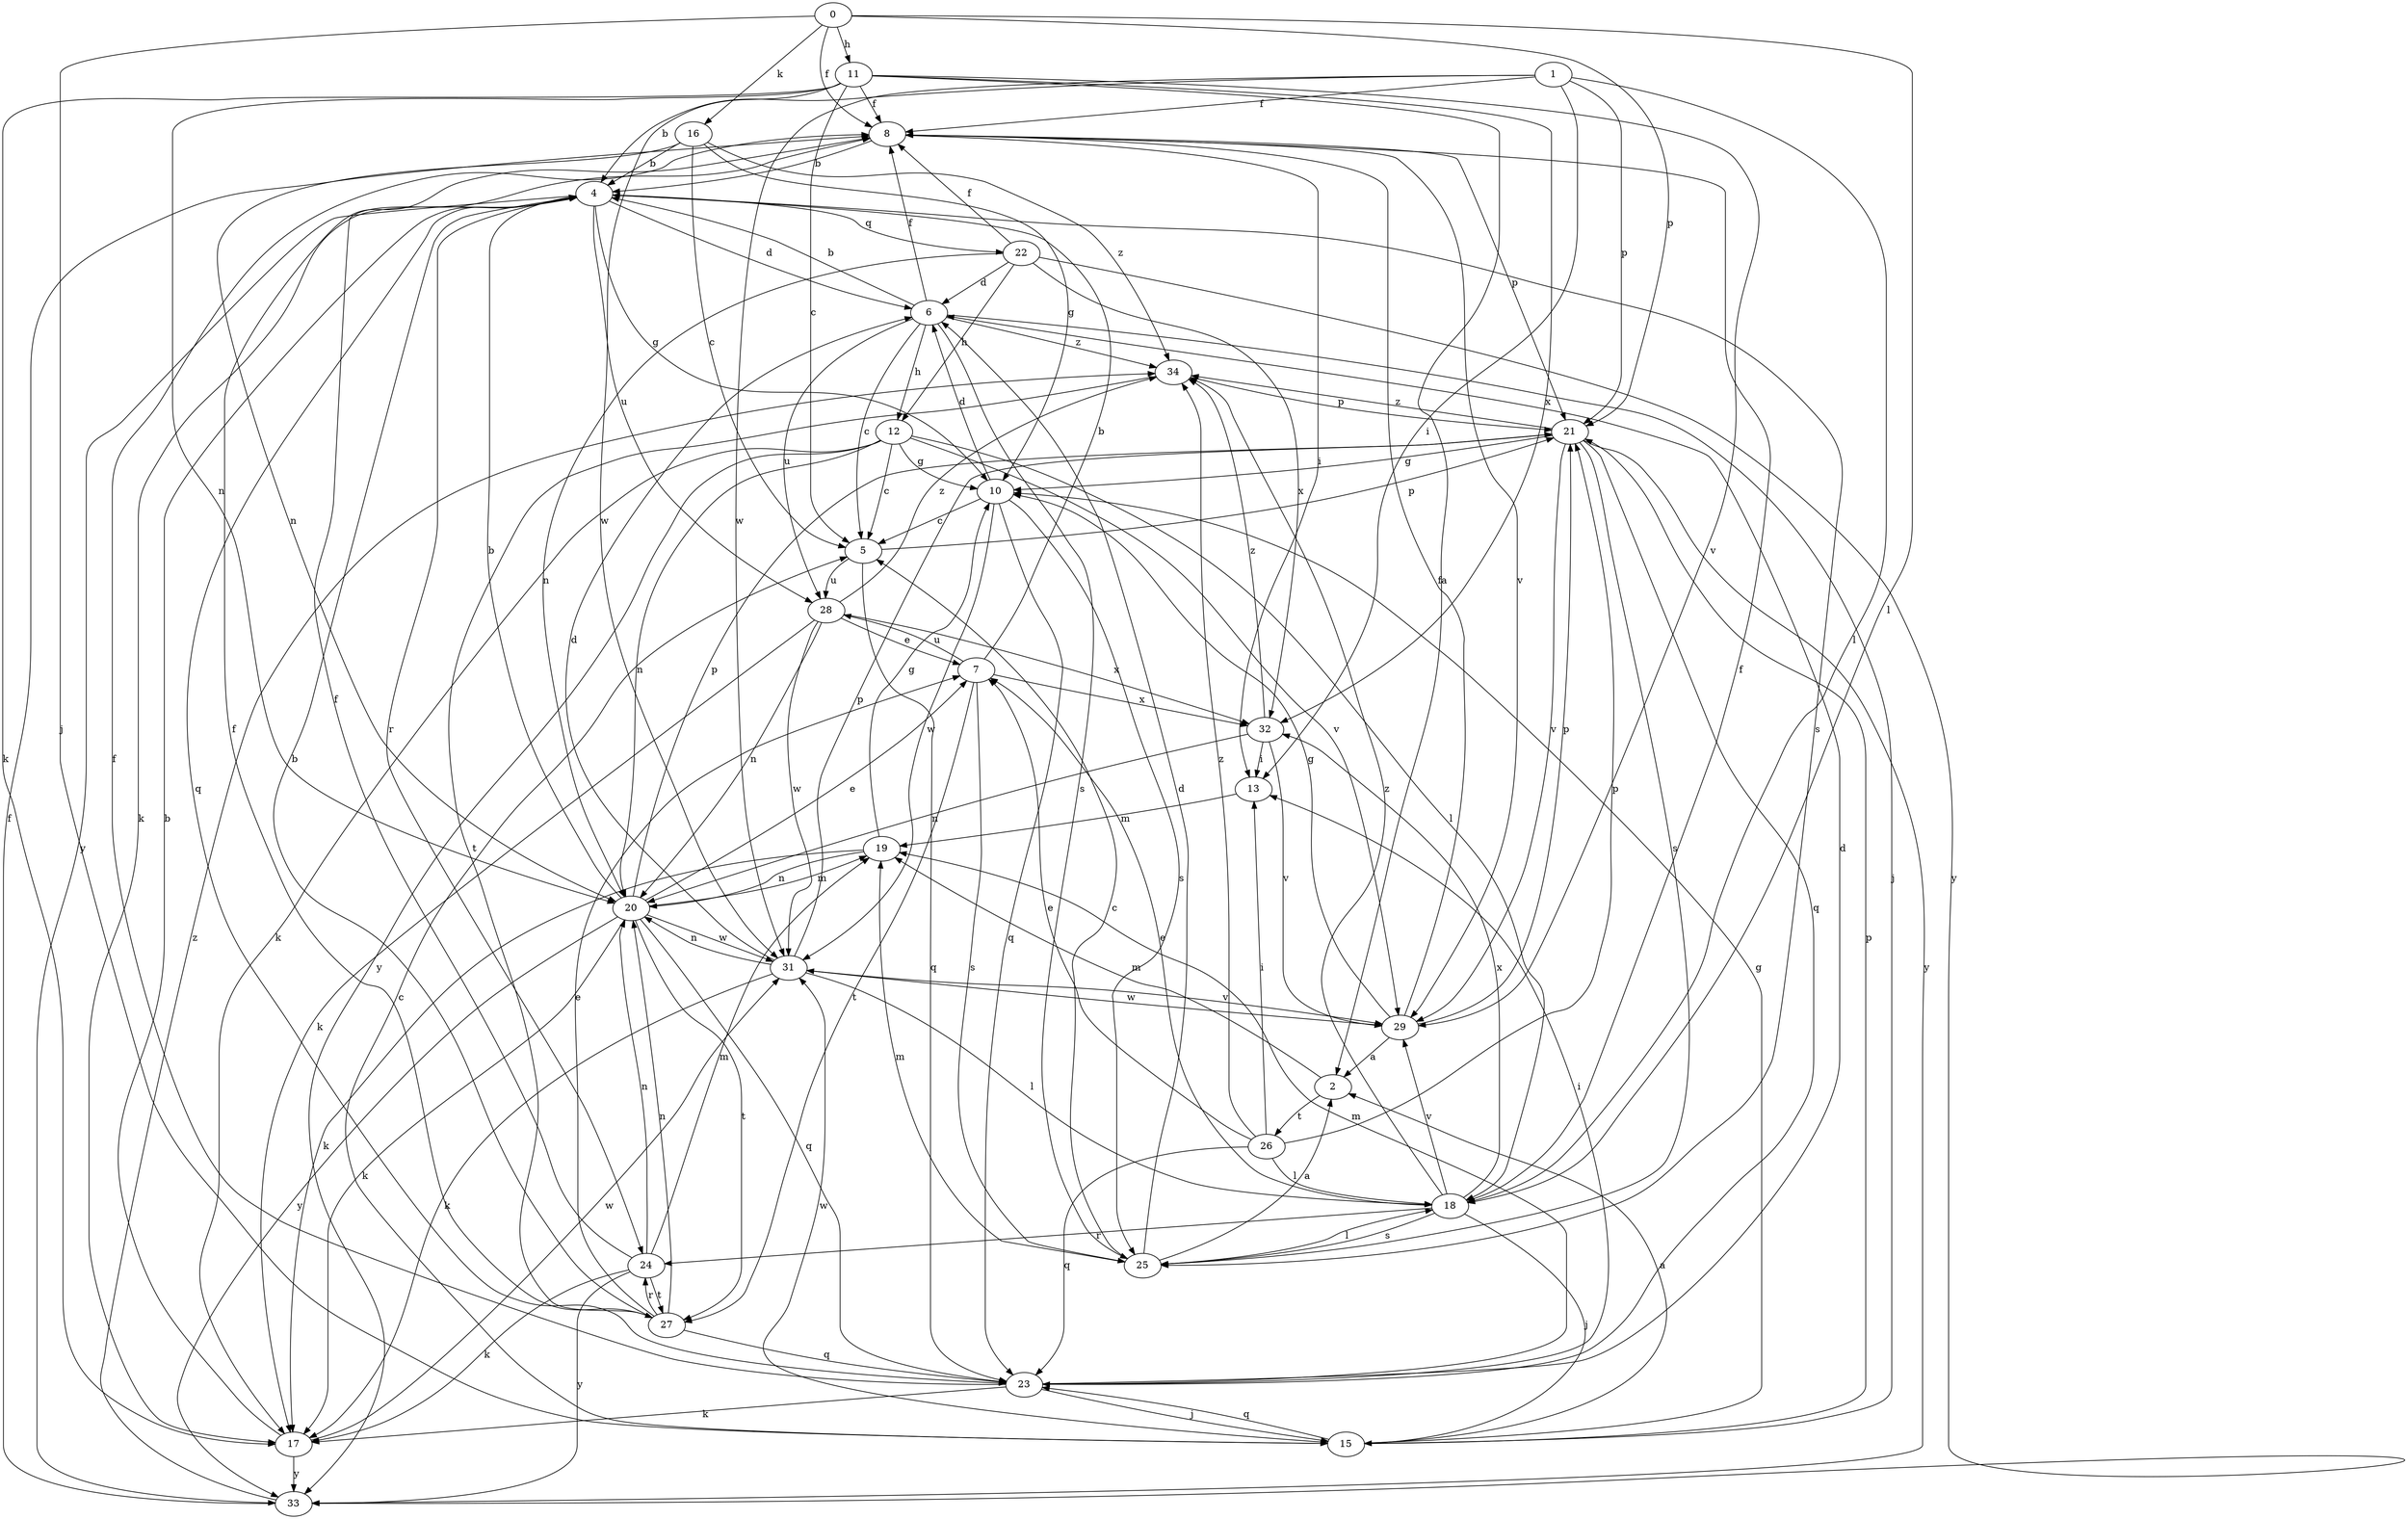 strict digraph  {
0;
1;
2;
4;
5;
6;
7;
8;
10;
11;
12;
13;
15;
16;
17;
18;
19;
20;
21;
22;
23;
24;
25;
26;
27;
28;
29;
31;
32;
33;
34;
0 -> 8  [label=f];
0 -> 11  [label=h];
0 -> 15  [label=j];
0 -> 16  [label=k];
0 -> 18  [label=l];
0 -> 21  [label=p];
1 -> 4  [label=b];
1 -> 8  [label=f];
1 -> 13  [label=i];
1 -> 18  [label=l];
1 -> 21  [label=p];
1 -> 31  [label=w];
2 -> 19  [label=m];
2 -> 26  [label=t];
4 -> 6  [label=d];
4 -> 10  [label=g];
4 -> 17  [label=k];
4 -> 22  [label=q];
4 -> 23  [label=q];
4 -> 24  [label=r];
4 -> 25  [label=s];
4 -> 28  [label=u];
4 -> 33  [label=y];
5 -> 21  [label=p];
5 -> 23  [label=q];
5 -> 28  [label=u];
6 -> 4  [label=b];
6 -> 5  [label=c];
6 -> 8  [label=f];
6 -> 12  [label=h];
6 -> 15  [label=j];
6 -> 25  [label=s];
6 -> 28  [label=u];
6 -> 34  [label=z];
7 -> 4  [label=b];
7 -> 25  [label=s];
7 -> 27  [label=t];
7 -> 28  [label=u];
7 -> 32  [label=x];
8 -> 4  [label=b];
8 -> 13  [label=i];
8 -> 21  [label=p];
8 -> 29  [label=v];
10 -> 5  [label=c];
10 -> 6  [label=d];
10 -> 23  [label=q];
10 -> 25  [label=s];
10 -> 31  [label=w];
11 -> 2  [label=a];
11 -> 5  [label=c];
11 -> 8  [label=f];
11 -> 17  [label=k];
11 -> 20  [label=n];
11 -> 29  [label=v];
11 -> 31  [label=w];
11 -> 32  [label=x];
12 -> 5  [label=c];
12 -> 10  [label=g];
12 -> 17  [label=k];
12 -> 18  [label=l];
12 -> 20  [label=n];
12 -> 29  [label=v];
12 -> 33  [label=y];
13 -> 19  [label=m];
15 -> 2  [label=a];
15 -> 5  [label=c];
15 -> 10  [label=g];
15 -> 21  [label=p];
15 -> 23  [label=q];
15 -> 31  [label=w];
16 -> 4  [label=b];
16 -> 5  [label=c];
16 -> 10  [label=g];
16 -> 20  [label=n];
16 -> 34  [label=z];
17 -> 4  [label=b];
17 -> 31  [label=w];
17 -> 33  [label=y];
18 -> 7  [label=e];
18 -> 8  [label=f];
18 -> 15  [label=j];
18 -> 24  [label=r];
18 -> 25  [label=s];
18 -> 29  [label=v];
18 -> 32  [label=x];
18 -> 34  [label=z];
19 -> 10  [label=g];
19 -> 17  [label=k];
19 -> 20  [label=n];
20 -> 4  [label=b];
20 -> 7  [label=e];
20 -> 17  [label=k];
20 -> 19  [label=m];
20 -> 21  [label=p];
20 -> 23  [label=q];
20 -> 27  [label=t];
20 -> 31  [label=w];
20 -> 33  [label=y];
21 -> 10  [label=g];
21 -> 23  [label=q];
21 -> 25  [label=s];
21 -> 29  [label=v];
21 -> 33  [label=y];
21 -> 34  [label=z];
22 -> 6  [label=d];
22 -> 8  [label=f];
22 -> 12  [label=h];
22 -> 20  [label=n];
22 -> 32  [label=x];
22 -> 33  [label=y];
23 -> 6  [label=d];
23 -> 8  [label=f];
23 -> 13  [label=i];
23 -> 15  [label=j];
23 -> 17  [label=k];
23 -> 19  [label=m];
24 -> 8  [label=f];
24 -> 17  [label=k];
24 -> 19  [label=m];
24 -> 20  [label=n];
24 -> 27  [label=t];
24 -> 33  [label=y];
25 -> 2  [label=a];
25 -> 5  [label=c];
25 -> 6  [label=d];
25 -> 18  [label=l];
25 -> 19  [label=m];
26 -> 7  [label=e];
26 -> 13  [label=i];
26 -> 18  [label=l];
26 -> 21  [label=p];
26 -> 23  [label=q];
26 -> 34  [label=z];
27 -> 4  [label=b];
27 -> 7  [label=e];
27 -> 8  [label=f];
27 -> 20  [label=n];
27 -> 23  [label=q];
27 -> 24  [label=r];
28 -> 7  [label=e];
28 -> 17  [label=k];
28 -> 20  [label=n];
28 -> 31  [label=w];
28 -> 32  [label=x];
28 -> 34  [label=z];
29 -> 2  [label=a];
29 -> 8  [label=f];
29 -> 10  [label=g];
29 -> 21  [label=p];
29 -> 31  [label=w];
31 -> 6  [label=d];
31 -> 17  [label=k];
31 -> 18  [label=l];
31 -> 20  [label=n];
31 -> 21  [label=p];
31 -> 29  [label=v];
32 -> 13  [label=i];
32 -> 20  [label=n];
32 -> 29  [label=v];
32 -> 34  [label=z];
33 -> 8  [label=f];
33 -> 34  [label=z];
34 -> 21  [label=p];
34 -> 27  [label=t];
}
